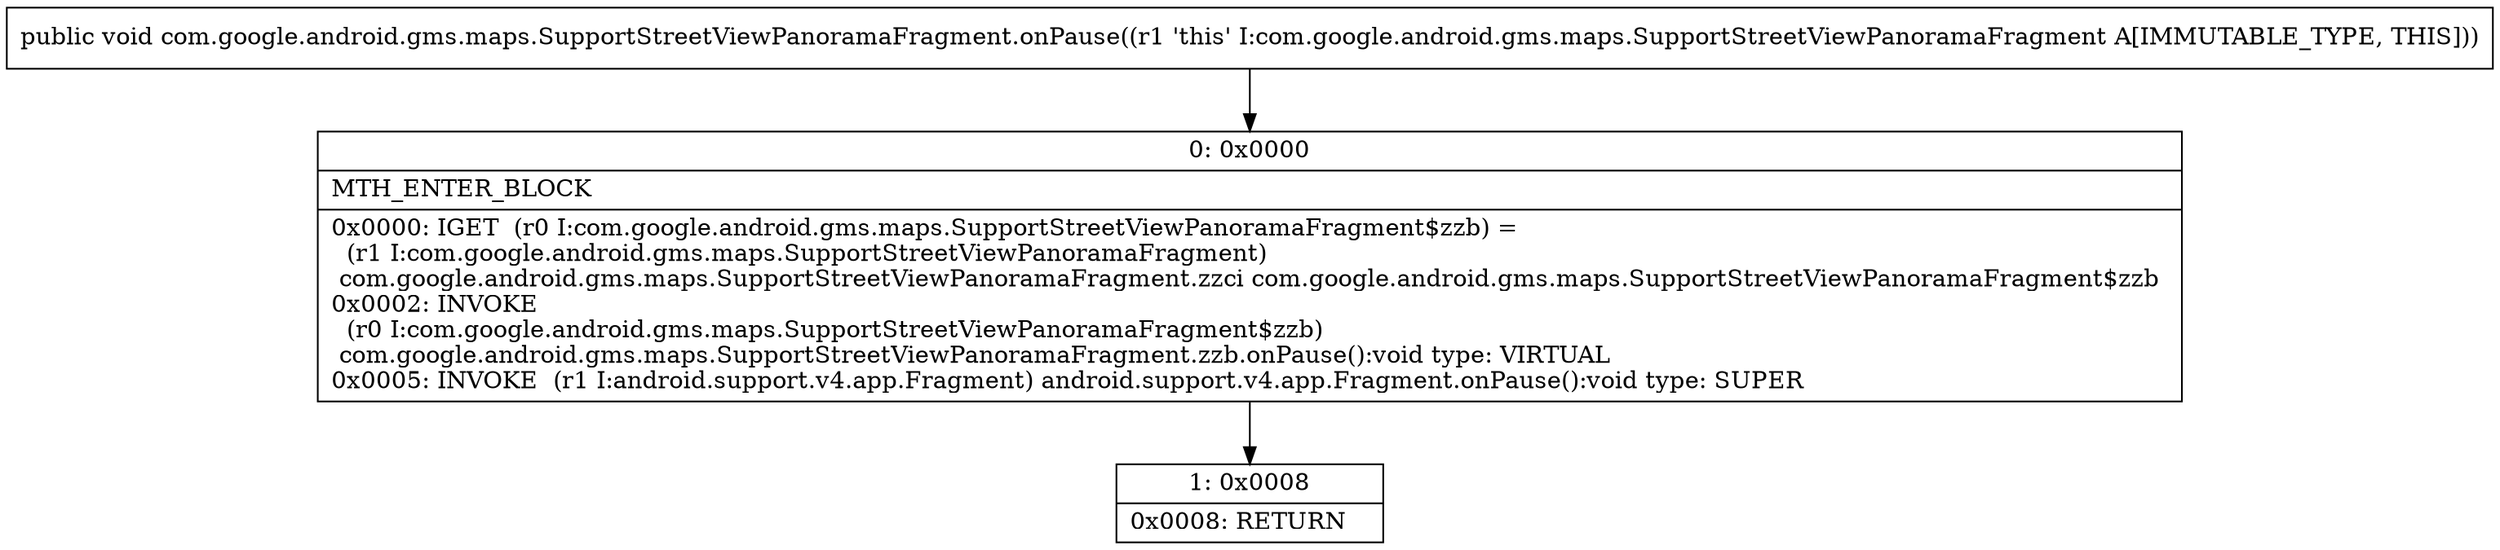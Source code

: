 digraph "CFG forcom.google.android.gms.maps.SupportStreetViewPanoramaFragment.onPause()V" {
Node_0 [shape=record,label="{0\:\ 0x0000|MTH_ENTER_BLOCK\l|0x0000: IGET  (r0 I:com.google.android.gms.maps.SupportStreetViewPanoramaFragment$zzb) = \l  (r1 I:com.google.android.gms.maps.SupportStreetViewPanoramaFragment)\l com.google.android.gms.maps.SupportStreetViewPanoramaFragment.zzci com.google.android.gms.maps.SupportStreetViewPanoramaFragment$zzb \l0x0002: INVOKE  \l  (r0 I:com.google.android.gms.maps.SupportStreetViewPanoramaFragment$zzb)\l com.google.android.gms.maps.SupportStreetViewPanoramaFragment.zzb.onPause():void type: VIRTUAL \l0x0005: INVOKE  (r1 I:android.support.v4.app.Fragment) android.support.v4.app.Fragment.onPause():void type: SUPER \l}"];
Node_1 [shape=record,label="{1\:\ 0x0008|0x0008: RETURN   \l}"];
MethodNode[shape=record,label="{public void com.google.android.gms.maps.SupportStreetViewPanoramaFragment.onPause((r1 'this' I:com.google.android.gms.maps.SupportStreetViewPanoramaFragment A[IMMUTABLE_TYPE, THIS])) }"];
MethodNode -> Node_0;
Node_0 -> Node_1;
}

